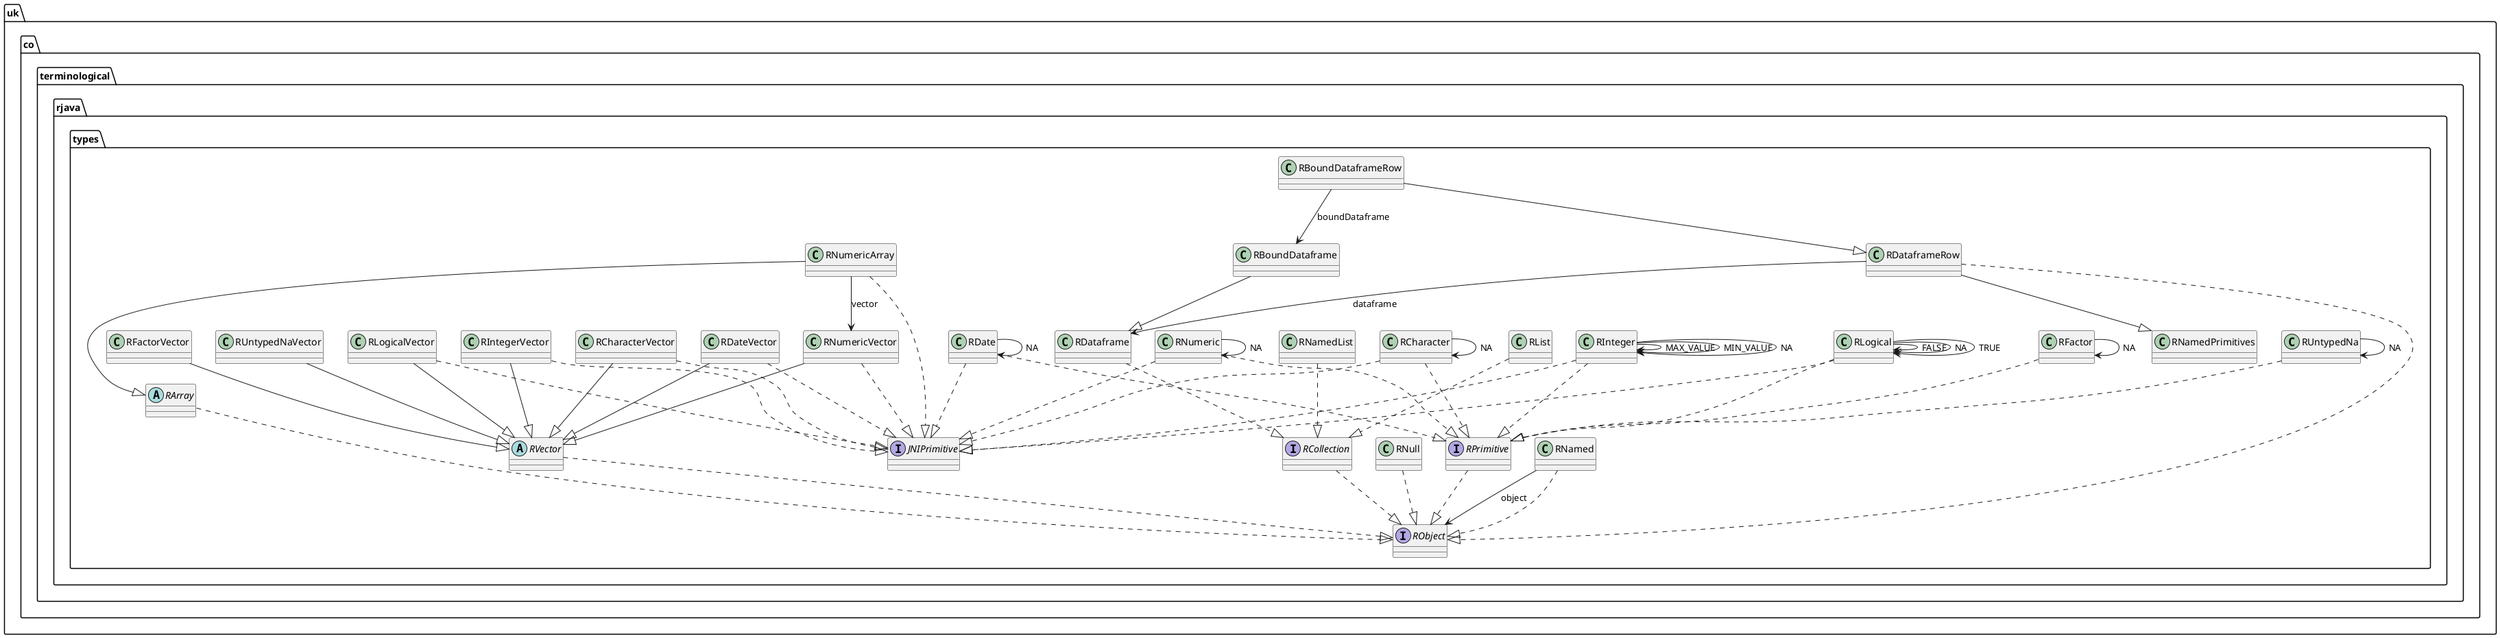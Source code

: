 @startuml

interface uk.co.terminological.rjava.types.JNIPrimitive {
}


abstract class uk.co.terminological.rjava.types.RArray {
}


class uk.co.terminological.rjava.types.RBoundDataframe {
}


class uk.co.terminological.rjava.types.RBoundDataframeRow {
}


class uk.co.terminological.rjava.types.RCharacter {
}


class uk.co.terminological.rjava.types.RCharacterVector {
}


interface uk.co.terminological.rjava.types.RCollection {
}


class uk.co.terminological.rjava.types.RDataframe {
}


class uk.co.terminological.rjava.types.RDataframeRow {
}


class uk.co.terminological.rjava.types.RDate {
}


class uk.co.terminological.rjava.types.RDateVector {
}


class uk.co.terminological.rjava.types.RFactor {
}


class uk.co.terminological.rjava.types.RFactorVector {
}


class uk.co.terminological.rjava.types.RInteger {
}


class uk.co.terminological.rjava.types.RIntegerVector {
}


class uk.co.terminological.rjava.types.RList {
}


class uk.co.terminological.rjava.types.RLogical {
}


class uk.co.terminological.rjava.types.RLogicalVector {
}


class uk.co.terminological.rjava.types.RNamed {
}


class uk.co.terminological.rjava.types.RNamedList {
}


class uk.co.terminological.rjava.types.RNamedPrimitives {
}


class uk.co.terminological.rjava.types.RNull {
}


class uk.co.terminological.rjava.types.RNumeric {
}


class uk.co.terminological.rjava.types.RNumericArray {
}


class uk.co.terminological.rjava.types.RNumericVector {
}


interface uk.co.terminological.rjava.types.RObject {
}


interface uk.co.terminological.rjava.types.RPrimitive {
}


class uk.co.terminological.rjava.types.RUntypedNa {
}


class uk.co.terminological.rjava.types.RUntypedNaVector {
}


abstract class uk.co.terminological.rjava.types.RVector {
}




uk.co.terminological.rjava.types.RArray ..|>  uk.co.terminological.rjava.types.RObject
uk.co.terminological.rjava.types.RBoundDataframe --|>  uk.co.terminological.rjava.types.RDataframe
uk.co.terminological.rjava.types.RBoundDataframeRow -->  uk.co.terminological.rjava.types.RBoundDataframe : boundDataframe
uk.co.terminological.rjava.types.RBoundDataframeRow --|>  uk.co.terminological.rjava.types.RDataframeRow
uk.co.terminological.rjava.types.RCharacter -->  uk.co.terminological.rjava.types.RCharacter : NA
uk.co.terminological.rjava.types.RCharacter ..|>  uk.co.terminological.rjava.types.JNIPrimitive
uk.co.terminological.rjava.types.RCharacter ..|>  uk.co.terminological.rjava.types.RPrimitive
uk.co.terminological.rjava.types.RCharacterVector --|>  uk.co.terminological.rjava.types.RVector
uk.co.terminological.rjava.types.RCharacterVector ..|>  uk.co.terminological.rjava.types.JNIPrimitive
uk.co.terminological.rjava.types.RCollection ..|>  uk.co.terminological.rjava.types.RObject
uk.co.terminological.rjava.types.RDataframe ..|>  uk.co.terminological.rjava.types.RCollection
uk.co.terminological.rjava.types.RDataframeRow -->  uk.co.terminological.rjava.types.RDataframe : dataframe
uk.co.terminological.rjava.types.RDataframeRow --|>  uk.co.terminological.rjava.types.RNamedPrimitives
uk.co.terminological.rjava.types.RDataframeRow ..|>  uk.co.terminological.rjava.types.RObject
uk.co.terminological.rjava.types.RDate -->  uk.co.terminological.rjava.types.RDate : NA
uk.co.terminological.rjava.types.RDate ..|>  uk.co.terminological.rjava.types.JNIPrimitive
uk.co.terminological.rjava.types.RDate ..|>  uk.co.terminological.rjava.types.RPrimitive
uk.co.terminological.rjava.types.RDateVector --|>  uk.co.terminological.rjava.types.RVector
uk.co.terminological.rjava.types.RDateVector ..|>  uk.co.terminological.rjava.types.JNIPrimitive
uk.co.terminological.rjava.types.RFactor -->  uk.co.terminological.rjava.types.RFactor : NA
uk.co.terminological.rjava.types.RFactor ..|>  uk.co.terminological.rjava.types.RPrimitive
uk.co.terminological.rjava.types.RFactorVector --|>  uk.co.terminological.rjava.types.RVector
uk.co.terminological.rjava.types.RInteger -->  uk.co.terminological.rjava.types.RInteger : MAX_VALUE
uk.co.terminological.rjava.types.RInteger -->  uk.co.terminological.rjava.types.RInteger : MIN_VALUE
uk.co.terminological.rjava.types.RInteger -->  uk.co.terminological.rjava.types.RInteger : NA
uk.co.terminological.rjava.types.RInteger ..|>  uk.co.terminological.rjava.types.JNIPrimitive
uk.co.terminological.rjava.types.RInteger ..|>  uk.co.terminological.rjava.types.RPrimitive
uk.co.terminological.rjava.types.RIntegerVector --|>  uk.co.terminological.rjava.types.RVector
uk.co.terminological.rjava.types.RIntegerVector ..|>  uk.co.terminological.rjava.types.JNIPrimitive
uk.co.terminological.rjava.types.RList ..|>  uk.co.terminological.rjava.types.RCollection
uk.co.terminological.rjava.types.RLogical -->  uk.co.terminological.rjava.types.RLogical : FALSE
uk.co.terminological.rjava.types.RLogical -->  uk.co.terminological.rjava.types.RLogical : NA
uk.co.terminological.rjava.types.RLogical -->  uk.co.terminological.rjava.types.RLogical : TRUE
uk.co.terminological.rjava.types.RLogical ..|>  uk.co.terminological.rjava.types.JNIPrimitive
uk.co.terminological.rjava.types.RLogical ..|>  uk.co.terminological.rjava.types.RPrimitive
uk.co.terminological.rjava.types.RLogicalVector --|>  uk.co.terminological.rjava.types.RVector
uk.co.terminological.rjava.types.RLogicalVector ..|>  uk.co.terminological.rjava.types.JNIPrimitive
uk.co.terminological.rjava.types.RNamed -->  uk.co.terminological.rjava.types.RObject : object
uk.co.terminological.rjava.types.RNamed ..|>  uk.co.terminological.rjava.types.RObject
uk.co.terminological.rjava.types.RNamedList ..|>  uk.co.terminological.rjava.types.RCollection
uk.co.terminological.rjava.types.RNull ..|>  uk.co.terminological.rjava.types.RObject
uk.co.terminological.rjava.types.RNumeric -->  uk.co.terminological.rjava.types.RNumeric : NA
uk.co.terminological.rjava.types.RNumeric ..|>  uk.co.terminological.rjava.types.JNIPrimitive
uk.co.terminological.rjava.types.RNumeric ..|>  uk.co.terminological.rjava.types.RPrimitive
uk.co.terminological.rjava.types.RNumericArray -->  uk.co.terminological.rjava.types.RNumericVector : vector
uk.co.terminological.rjava.types.RNumericArray --|>  uk.co.terminological.rjava.types.RArray
uk.co.terminological.rjava.types.RNumericArray ..|>  uk.co.terminological.rjava.types.JNIPrimitive
uk.co.terminological.rjava.types.RNumericVector --|>  uk.co.terminological.rjava.types.RVector
uk.co.terminological.rjava.types.RNumericVector ..|>  uk.co.terminological.rjava.types.JNIPrimitive
uk.co.terminological.rjava.types.RPrimitive ..|>  uk.co.terminological.rjava.types.RObject
uk.co.terminological.rjava.types.RUntypedNa -->  uk.co.terminological.rjava.types.RUntypedNa : NA
uk.co.terminological.rjava.types.RUntypedNa ..|>  uk.co.terminological.rjava.types.RPrimitive
uk.co.terminological.rjava.types.RUntypedNaVector --|>  uk.co.terminological.rjava.types.RVector
uk.co.terminological.rjava.types.RVector ..|>  uk.co.terminological.rjava.types.RObject


@enduml